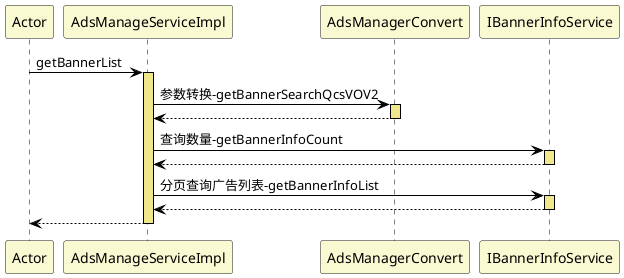 @startuml
skinparam sequence {
ArrowColor black
LifeLineBorderColor black
LifeLineBackgroundColor khaki
ParticipantBackgroundColor lightgoldenrodyellow
}
participant Actor
Actor -> AdsManageServiceImpl : getBannerList
activate AdsManageServiceImpl
AdsManageServiceImpl -> AdsManagerConvert : 参数转换-getBannerSearchQcsVOV2
activate AdsManagerConvert
AdsManagerConvert --> AdsManageServiceImpl
deactivate AdsManagerConvert
AdsManageServiceImpl -> IBannerInfoService : 查询数量-getBannerInfoCount
activate IBannerInfoService
IBannerInfoService --> AdsManageServiceImpl
deactivate IBannerInfoService
AdsManageServiceImpl -> IBannerInfoService : 分页查询广告列表-getBannerInfoList
activate IBannerInfoService
IBannerInfoService --> AdsManageServiceImpl
deactivate IBannerInfoService
return
@enduml